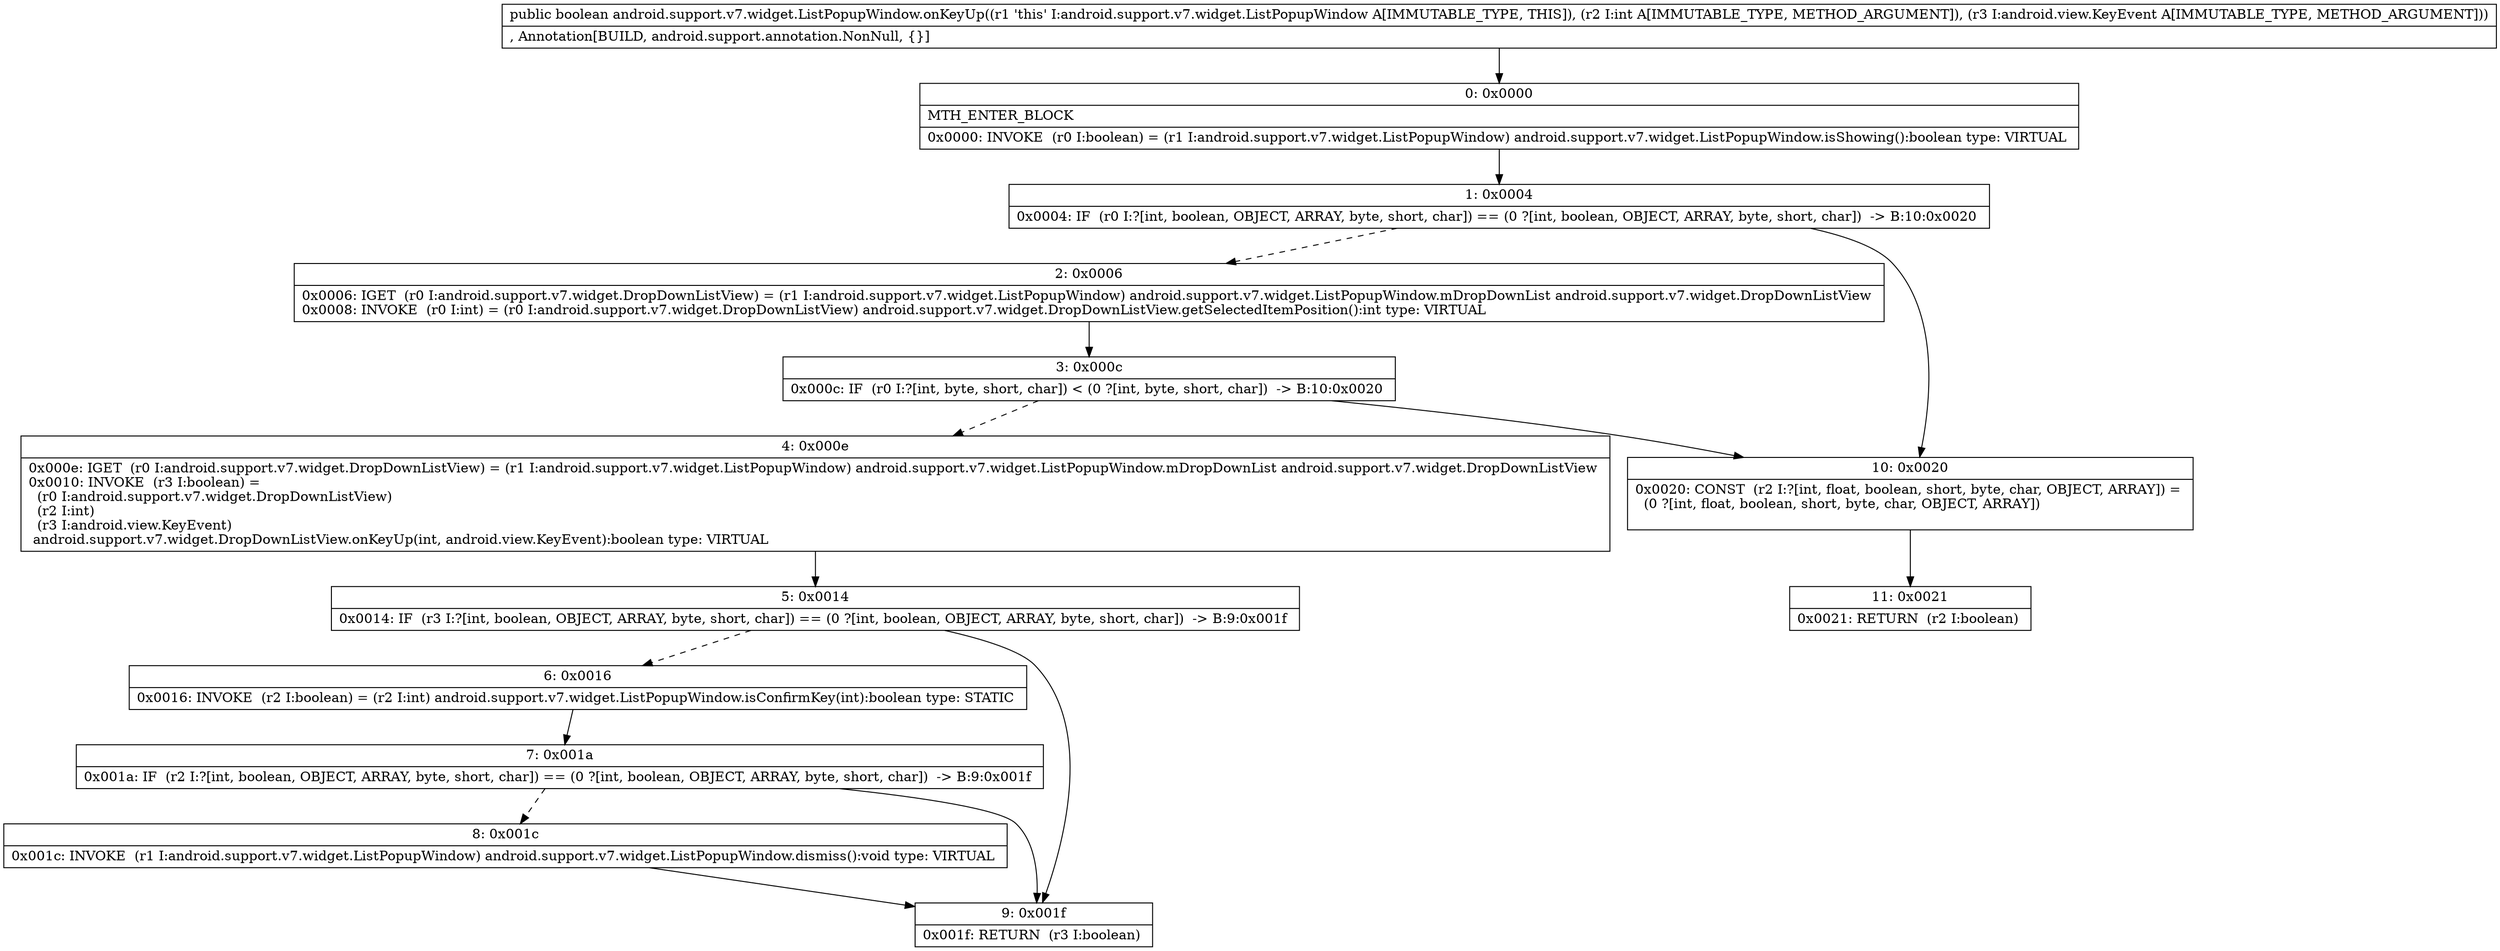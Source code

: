 digraph "CFG forandroid.support.v7.widget.ListPopupWindow.onKeyUp(ILandroid\/view\/KeyEvent;)Z" {
Node_0 [shape=record,label="{0\:\ 0x0000|MTH_ENTER_BLOCK\l|0x0000: INVOKE  (r0 I:boolean) = (r1 I:android.support.v7.widget.ListPopupWindow) android.support.v7.widget.ListPopupWindow.isShowing():boolean type: VIRTUAL \l}"];
Node_1 [shape=record,label="{1\:\ 0x0004|0x0004: IF  (r0 I:?[int, boolean, OBJECT, ARRAY, byte, short, char]) == (0 ?[int, boolean, OBJECT, ARRAY, byte, short, char])  \-\> B:10:0x0020 \l}"];
Node_2 [shape=record,label="{2\:\ 0x0006|0x0006: IGET  (r0 I:android.support.v7.widget.DropDownListView) = (r1 I:android.support.v7.widget.ListPopupWindow) android.support.v7.widget.ListPopupWindow.mDropDownList android.support.v7.widget.DropDownListView \l0x0008: INVOKE  (r0 I:int) = (r0 I:android.support.v7.widget.DropDownListView) android.support.v7.widget.DropDownListView.getSelectedItemPosition():int type: VIRTUAL \l}"];
Node_3 [shape=record,label="{3\:\ 0x000c|0x000c: IF  (r0 I:?[int, byte, short, char]) \< (0 ?[int, byte, short, char])  \-\> B:10:0x0020 \l}"];
Node_4 [shape=record,label="{4\:\ 0x000e|0x000e: IGET  (r0 I:android.support.v7.widget.DropDownListView) = (r1 I:android.support.v7.widget.ListPopupWindow) android.support.v7.widget.ListPopupWindow.mDropDownList android.support.v7.widget.DropDownListView \l0x0010: INVOKE  (r3 I:boolean) = \l  (r0 I:android.support.v7.widget.DropDownListView)\l  (r2 I:int)\l  (r3 I:android.view.KeyEvent)\l android.support.v7.widget.DropDownListView.onKeyUp(int, android.view.KeyEvent):boolean type: VIRTUAL \l}"];
Node_5 [shape=record,label="{5\:\ 0x0014|0x0014: IF  (r3 I:?[int, boolean, OBJECT, ARRAY, byte, short, char]) == (0 ?[int, boolean, OBJECT, ARRAY, byte, short, char])  \-\> B:9:0x001f \l}"];
Node_6 [shape=record,label="{6\:\ 0x0016|0x0016: INVOKE  (r2 I:boolean) = (r2 I:int) android.support.v7.widget.ListPopupWindow.isConfirmKey(int):boolean type: STATIC \l}"];
Node_7 [shape=record,label="{7\:\ 0x001a|0x001a: IF  (r2 I:?[int, boolean, OBJECT, ARRAY, byte, short, char]) == (0 ?[int, boolean, OBJECT, ARRAY, byte, short, char])  \-\> B:9:0x001f \l}"];
Node_8 [shape=record,label="{8\:\ 0x001c|0x001c: INVOKE  (r1 I:android.support.v7.widget.ListPopupWindow) android.support.v7.widget.ListPopupWindow.dismiss():void type: VIRTUAL \l}"];
Node_9 [shape=record,label="{9\:\ 0x001f|0x001f: RETURN  (r3 I:boolean) \l}"];
Node_10 [shape=record,label="{10\:\ 0x0020|0x0020: CONST  (r2 I:?[int, float, boolean, short, byte, char, OBJECT, ARRAY]) = \l  (0 ?[int, float, boolean, short, byte, char, OBJECT, ARRAY])\l \l}"];
Node_11 [shape=record,label="{11\:\ 0x0021|0x0021: RETURN  (r2 I:boolean) \l}"];
MethodNode[shape=record,label="{public boolean android.support.v7.widget.ListPopupWindow.onKeyUp((r1 'this' I:android.support.v7.widget.ListPopupWindow A[IMMUTABLE_TYPE, THIS]), (r2 I:int A[IMMUTABLE_TYPE, METHOD_ARGUMENT]), (r3 I:android.view.KeyEvent A[IMMUTABLE_TYPE, METHOD_ARGUMENT]))  | , Annotation[BUILD, android.support.annotation.NonNull, \{\}]\l}"];
MethodNode -> Node_0;
Node_0 -> Node_1;
Node_1 -> Node_2[style=dashed];
Node_1 -> Node_10;
Node_2 -> Node_3;
Node_3 -> Node_4[style=dashed];
Node_3 -> Node_10;
Node_4 -> Node_5;
Node_5 -> Node_6[style=dashed];
Node_5 -> Node_9;
Node_6 -> Node_7;
Node_7 -> Node_8[style=dashed];
Node_7 -> Node_9;
Node_8 -> Node_9;
Node_10 -> Node_11;
}

